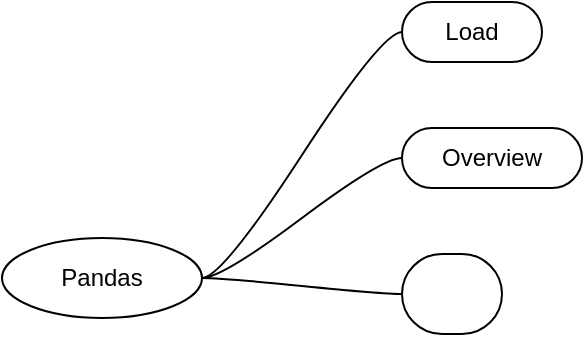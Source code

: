 <mxfile version="10.7.7" type="device"><diagram id="LJtyahoYQiumhCTjyshb" name="Page-1"><mxGraphModel dx="1394" dy="824" grid="1" gridSize="10" guides="1" tooltips="1" connect="1" arrows="1" fold="1" page="1" pageScale="1" pageWidth="850" pageHeight="1100" math="0" shadow="0"><root><mxCell id="0"/><mxCell id="1" parent="0"/><mxCell id="0RktEsKW2PNFZk25Mptj-1" value="Load&lt;br&gt;" style="whiteSpace=wrap;html=1;rounded=1;arcSize=50;align=center;verticalAlign=middle;container=1;recursiveResize=0;strokeWidth=1;autosize=1;spacing=4;treeFolding=1;" vertex="1" parent="1"><mxGeometry x="280" y="127" width="70" height="30" as="geometry"/></mxCell><mxCell id="0RktEsKW2PNFZk25Mptj-2" value="" style="edgeStyle=entityRelationEdgeStyle;startArrow=none;endArrow=none;segment=10;curved=1;" edge="1" target="0RktEsKW2PNFZk25Mptj-1" parent="1" source="0RktEsKW2PNFZk25Mptj-3"><mxGeometry relative="1" as="geometry"><mxPoint x="-20" y="60" as="sourcePoint"/></mxGeometry></mxCell><mxCell id="0RktEsKW2PNFZk25Mptj-3" value="Pandas" style="ellipse;whiteSpace=wrap;html=1;align=center;container=1;recursiveResize=0;treeFolding=1;" vertex="1" parent="1"><mxGeometry x="80" y="245" width="100" height="40" as="geometry"/></mxCell><mxCell id="0RktEsKW2PNFZk25Mptj-4" value="Overview" style="whiteSpace=wrap;html=1;rounded=1;arcSize=50;align=center;verticalAlign=middle;container=1;recursiveResize=0;strokeWidth=1;autosize=1;spacing=4;treeFolding=1;" vertex="1" parent="1"><mxGeometry x="280" y="190" width="90" height="30" as="geometry"/></mxCell><mxCell id="0RktEsKW2PNFZk25Mptj-5" value="" style="edgeStyle=entityRelationEdgeStyle;startArrow=none;endArrow=none;segment=10;curved=1;entryX=0;entryY=0.5;entryDx=0;entryDy=0;exitX=1;exitY=0.5;exitDx=0;exitDy=0;" edge="1" parent="1" source="0RktEsKW2PNFZk25Mptj-3" target="0RktEsKW2PNFZk25Mptj-4"><mxGeometry relative="1" as="geometry"><mxPoint x="150" y="260" as="sourcePoint"/><mxPoint x="270" y="152" as="targetPoint"/></mxGeometry></mxCell><mxCell id="0RktEsKW2PNFZk25Mptj-6" value="" style="whiteSpace=wrap;html=1;rounded=1;arcSize=50;align=center;verticalAlign=middle;container=1;recursiveResize=0;strokeWidth=1;autosize=1;spacing=4;treeFolding=1;" vertex="1" parent="1"><mxGeometry x="280" y="253" width="50" height="40" as="geometry"/></mxCell><mxCell id="0RktEsKW2PNFZk25Mptj-7" value="" style="edgeStyle=entityRelationEdgeStyle;startArrow=none;endArrow=none;segment=10;curved=1;entryX=0;entryY=0.5;entryDx=0;entryDy=0;exitX=1;exitY=0.5;exitDx=0;exitDy=0;" edge="1" parent="1" target="0RktEsKW2PNFZk25Mptj-6" source="0RktEsKW2PNFZk25Mptj-3"><mxGeometry relative="1" as="geometry"><mxPoint x="170" y="325" as="sourcePoint"/><mxPoint x="260" y="212" as="targetPoint"/></mxGeometry></mxCell></root></mxGraphModel></diagram></mxfile>